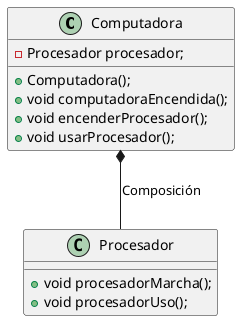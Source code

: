 @startuml
Class Computadora{
    - Procesador procesador;
    + Computadora();
    + void computadoraEncendida();
    + void encenderProcesador();
    + void usarProcesador();
}

Class Procesador{
    + void procesadorMarcha();
    + void procesadorUso();
}

Computadora *-- Procesador : Composición
@enduml
